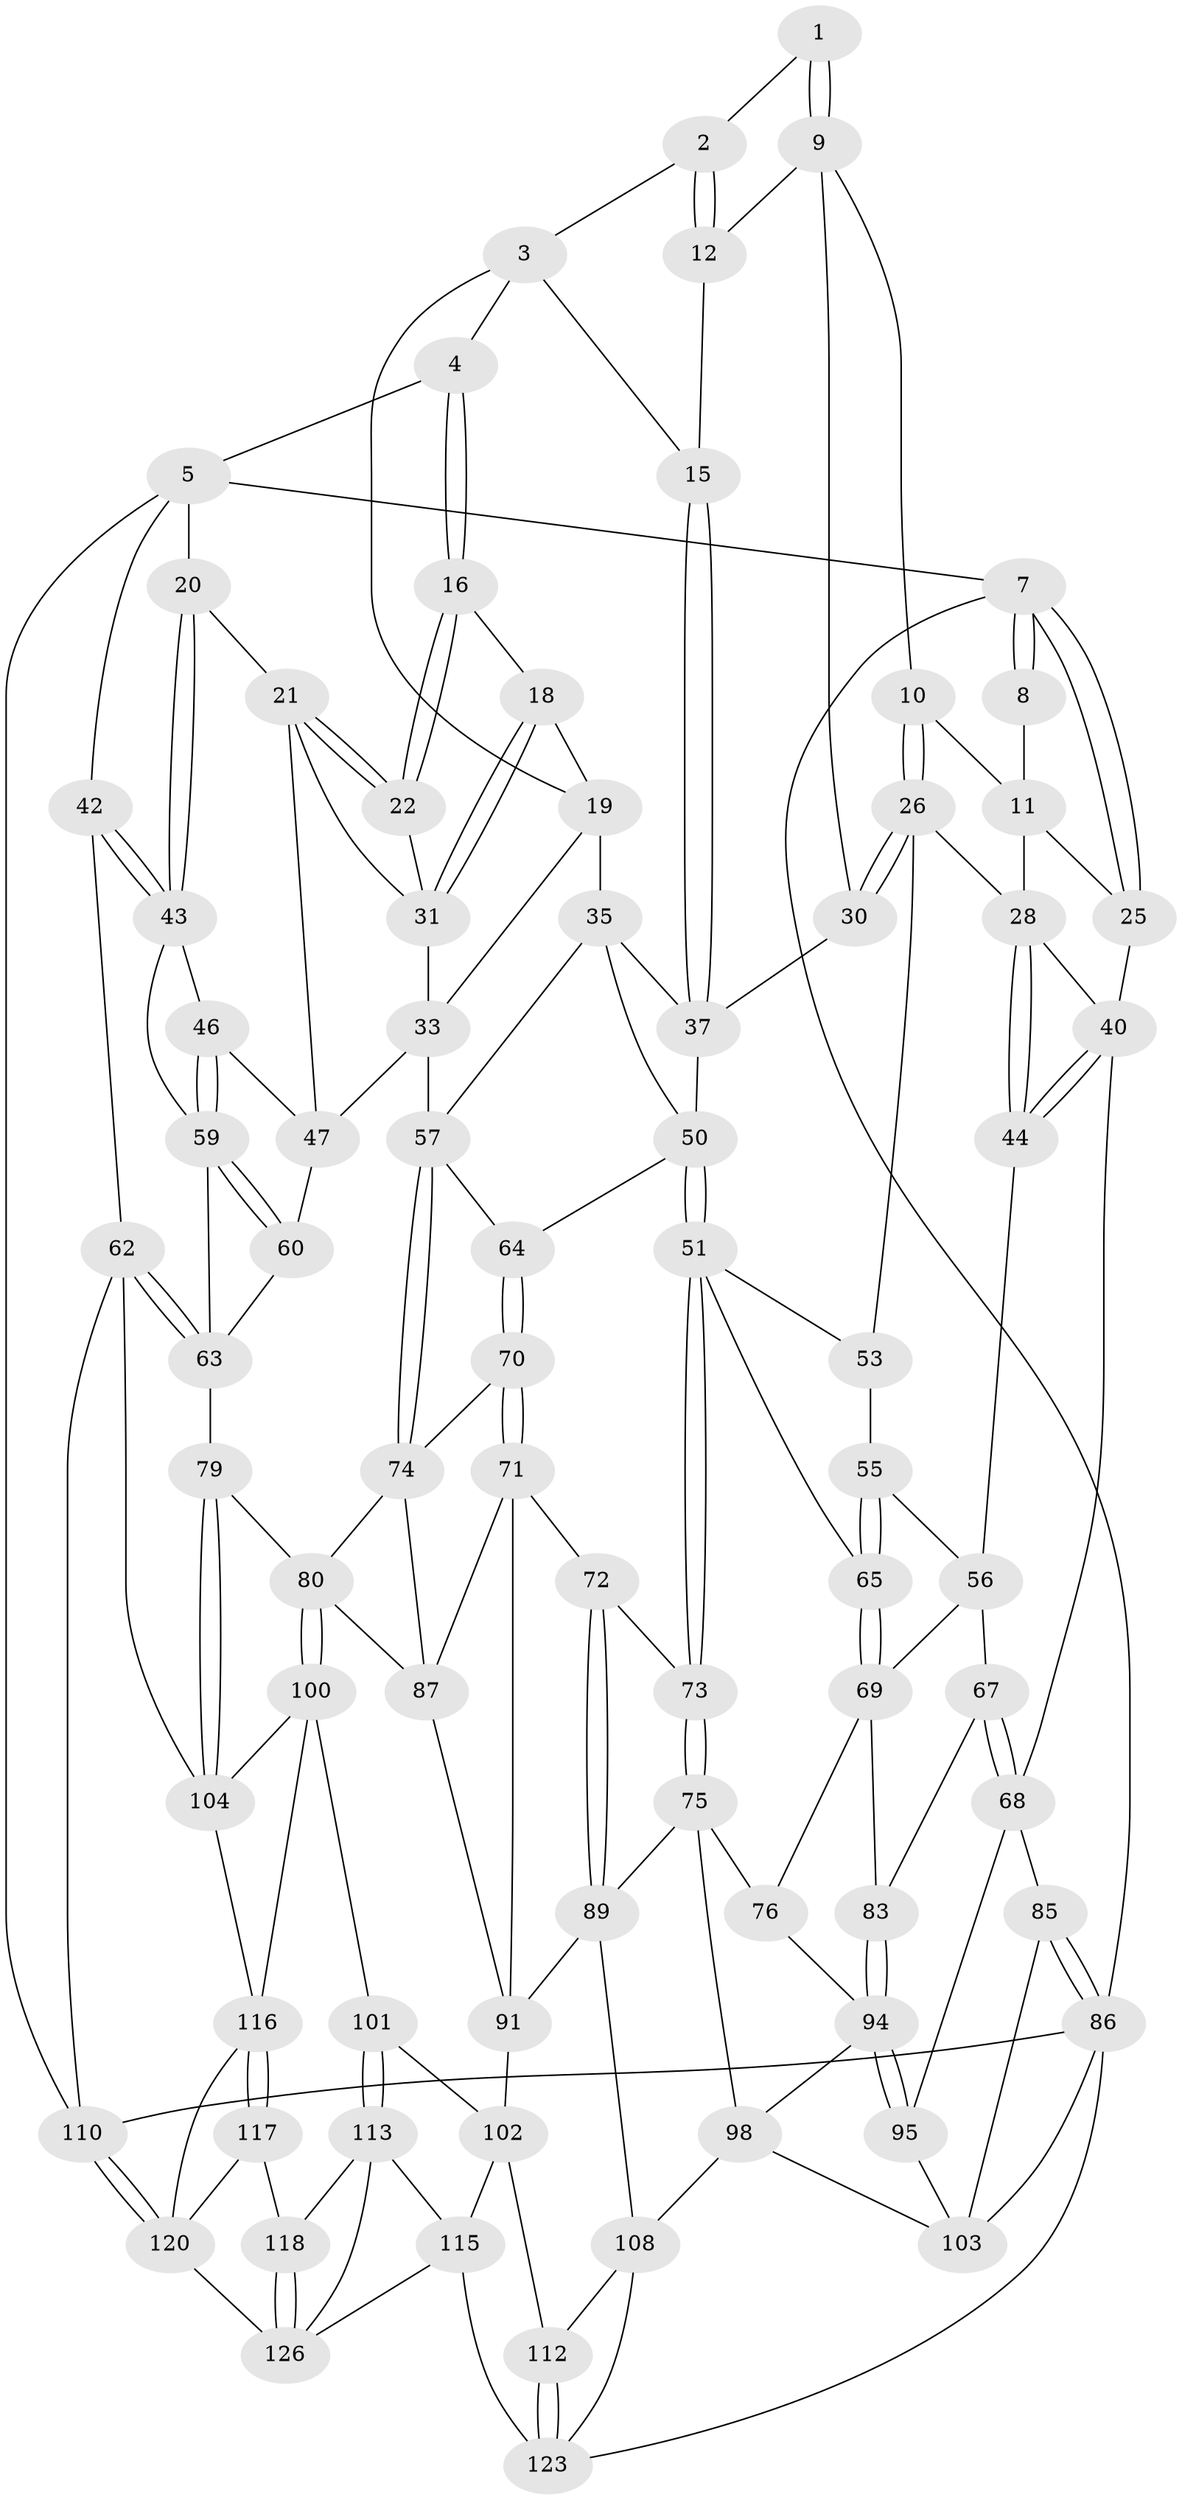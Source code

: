// original degree distribution, {3: 0.015625, 4: 0.2109375, 6: 0.1953125, 5: 0.578125}
// Generated by graph-tools (version 1.1) at 2025/11/02/27/25 16:11:52]
// undirected, 81 vertices, 183 edges
graph export_dot {
graph [start="1"]
  node [color=gray90,style=filled];
  1 [pos="+0.22812771409981902+0"];
  2 [pos="+0.4144731280560932+0"];
  3 [pos="+0.5269246839709643+0",super="+14"];
  4 [pos="+0.804948851205511+0"];
  5 [pos="+0.8729065489507724+0",super="+6"];
  7 [pos="+0+0"];
  8 [pos="+0.0839904721253363+0"];
  9 [pos="+0.22572923242573809+0",super="+13"];
  10 [pos="+0.16173155120900828+0.06695960477558674"];
  11 [pos="+0.09859790335678739+0.045447829361033164",super="+24"];
  12 [pos="+0.3832128108693659+0.033556439388146855"];
  15 [pos="+0.5094188518949408+0.11336240653085568"];
  16 [pos="+0.7054047099500177+0.008040486917413275",super="+17"];
  18 [pos="+0.6108058665327744+0.08366270991570868"];
  19 [pos="+0.5900444145895467+0.0887462204196285",super="+34"];
  20 [pos="+0.8728742442367794+0.13270908004252177"];
  21 [pos="+0.8134442501940412+0.1678861444781664",super="+39"];
  22 [pos="+0.800149127554223+0.1610804420579287",super="+23"];
  25 [pos="+0+0.1878713124784659"];
  26 [pos="+0.24369118852456442+0.16621915064760942",super="+27"];
  28 [pos="+0.16794632459991973+0.17735003893637732",super="+29"];
  30 [pos="+0.3040255109892099+0.1217883728357842"];
  31 [pos="+0.683587184252358+0.16129091613180138",super="+32"];
  33 [pos="+0.6393490006587474+0.2262620635379783",super="+49"];
  35 [pos="+0.5864065973292598+0.24405713544418922",super="+36"];
  37 [pos="+0.4961881414577522+0.18098082544577648",super="+38"];
  40 [pos="+0+0.23139209494331334",super="+41"];
  42 [pos="+1+0.1759635530178442"];
  43 [pos="+0.9827330401765794+0.18788962054604383",super="+45"];
  44 [pos="+0.07619013697423098+0.29593288900813625"];
  46 [pos="+0.9099134717833307+0.2760537653953718"];
  47 [pos="+0.80370189487726+0.20574043735898512",super="+48"];
  50 [pos="+0.40087372700802776+0.29929754783947476",super="+54"];
  51 [pos="+0.30950004178490087+0.3307346196723009",super="+52"];
  53 [pos="+0.24546498416490692+0.1906446010902881"];
  55 [pos="+0.10989575328332471+0.3041414647384157"];
  56 [pos="+0.08335488788090795+0.3019789677445101",super="+66"];
  57 [pos="+0.6306167931840927+0.4079262205867353",super="+58"];
  59 [pos="+0.8387921665302926+0.3336652535756253",super="+61"];
  60 [pos="+0.7789959201872065+0.34452566114647515"];
  62 [pos="+1+0.5035948565050564",super="+106"];
  63 [pos="+1+0.4956260446497989",super="+78"];
  64 [pos="+0.48238800063829235+0.35969189150289127"];
  65 [pos="+0.21585893297767683+0.3568220163361592"];
  67 [pos="+0.014464707921768159+0.48730242148328123"];
  68 [pos="+0+0.5019230040842605",super="+84"];
  69 [pos="+0.17508520979601153+0.43525526197100417",super="+77"];
  70 [pos="+0.4583193773147841+0.44740055788764777"];
  71 [pos="+0.4416530580769005+0.4745461065016754",super="+88"];
  72 [pos="+0.39639964077138573+0.4805644357944114"];
  73 [pos="+0.34929360492236483+0.4637869398391807"];
  74 [pos="+0.6270422522022316+0.42930338186690986",super="+82"];
  75 [pos="+0.25347028870630445+0.5318710691635481",super="+90"];
  76 [pos="+0.23437748856424492+0.5316841318602833"];
  79 [pos="+0.8394748275711532+0.5479351311373596"];
  80 [pos="+0.7896213848064608+0.5631208258961734",super="+81"];
  83 [pos="+0.08742889472890017+0.5471181212261021"];
  85 [pos="+0+0.9648172337238635"];
  86 [pos="+0+1",super="+125"];
  87 [pos="+0.5970158131267568+0.503080061448274",super="+93"];
  89 [pos="+0.38701964368148445+0.6566276770437992",super="+92"];
  91 [pos="+0.5082770729785707+0.660360673662513",super="+97"];
  94 [pos="+0.10955205703534818+0.6338778186616421",super="+96"];
  95 [pos="+0.09203576976190188+0.6749564461340545"];
  98 [pos="+0.25904827962207194+0.7627146776227631",super="+99"];
  100 [pos="+0.7411714202059466+0.7141409834791312",super="+105"];
  101 [pos="+0.6395384217609654+0.7390956467928708"];
  102 [pos="+0.6222393431586394+0.7252642866758411",super="+111"];
  103 [pos="+0.16747390967895778+0.7709069307591191",super="+122"];
  104 [pos="+0.8670660449634318+0.6742811851859456",super="+107"];
  108 [pos="+0.45884669073163176+0.7814818311182994",super="+109"];
  110 [pos="+1+1"];
  112 [pos="+0.47812736854447185+0.8247105600473363"];
  113 [pos="+0.6409253703931335+0.7433749080615607",super="+114"];
  115 [pos="+0.535323921330689+0.9904415402131989",super="+128"];
  116 [pos="+0.8114484749098053+0.7962912600986072",super="+119"];
  117 [pos="+0.8012164535342834+0.8159196064883668"];
  118 [pos="+0.7559608911479724+0.8361192879816428"];
  120 [pos="+1+1",super="+121"];
  123 [pos="+0.31164819980052677+0.8780781021052227",super="+124"];
  126 [pos="+0.7348990973314758+0.8669444717262578",super="+127"];
  1 -- 2;
  1 -- 9;
  1 -- 9;
  2 -- 3;
  2 -- 12;
  2 -- 12;
  3 -- 4;
  3 -- 19;
  3 -- 15;
  4 -- 5;
  4 -- 16;
  4 -- 16;
  5 -- 20;
  5 -- 42;
  5 -- 110;
  5 -- 7;
  7 -- 8;
  7 -- 8;
  7 -- 25;
  7 -- 25;
  7 -- 86;
  8 -- 11;
  9 -- 10;
  9 -- 12;
  9 -- 30;
  10 -- 11;
  10 -- 26;
  10 -- 26;
  11 -- 25;
  11 -- 28;
  12 -- 15;
  15 -- 37;
  15 -- 37;
  16 -- 22 [weight=2];
  16 -- 22;
  16 -- 18;
  18 -- 19;
  18 -- 31;
  18 -- 31;
  19 -- 33;
  19 -- 35;
  20 -- 21;
  20 -- 43;
  20 -- 43;
  21 -- 22;
  21 -- 22;
  21 -- 47;
  21 -- 31;
  22 -- 31;
  25 -- 40;
  26 -- 30;
  26 -- 30;
  26 -- 28;
  26 -- 53;
  28 -- 44;
  28 -- 44;
  28 -- 40;
  30 -- 37;
  31 -- 33;
  33 -- 57;
  33 -- 47;
  35 -- 57;
  35 -- 50;
  35 -- 37;
  37 -- 50;
  40 -- 44;
  40 -- 44;
  40 -- 68;
  42 -- 43;
  42 -- 43;
  42 -- 62;
  43 -- 46;
  43 -- 59;
  44 -- 56;
  46 -- 47;
  46 -- 59;
  46 -- 59;
  47 -- 60;
  50 -- 51;
  50 -- 51;
  50 -- 64;
  51 -- 73;
  51 -- 73;
  51 -- 65;
  51 -- 53;
  53 -- 55;
  55 -- 56;
  55 -- 65;
  55 -- 65;
  56 -- 67;
  56 -- 69;
  57 -- 74;
  57 -- 74;
  57 -- 64;
  59 -- 60;
  59 -- 60;
  59 -- 63;
  60 -- 63;
  62 -- 63;
  62 -- 63;
  62 -- 110;
  62 -- 104;
  63 -- 79;
  64 -- 70;
  64 -- 70;
  65 -- 69;
  65 -- 69;
  67 -- 68;
  67 -- 68;
  67 -- 83;
  68 -- 85;
  68 -- 95;
  69 -- 83;
  69 -- 76;
  70 -- 71;
  70 -- 71;
  70 -- 74;
  71 -- 72;
  71 -- 91;
  71 -- 87;
  72 -- 73;
  72 -- 89;
  72 -- 89;
  73 -- 75;
  73 -- 75;
  74 -- 80;
  74 -- 87;
  75 -- 76;
  75 -- 89;
  75 -- 98;
  76 -- 94;
  79 -- 80;
  79 -- 104;
  79 -- 104;
  80 -- 100;
  80 -- 100;
  80 -- 87;
  83 -- 94;
  83 -- 94;
  85 -- 86;
  85 -- 86;
  85 -- 103;
  86 -- 110;
  86 -- 103;
  86 -- 123;
  87 -- 91;
  89 -- 91;
  89 -- 108;
  91 -- 102;
  94 -- 95;
  94 -- 95;
  94 -- 98;
  95 -- 103;
  98 -- 108;
  98 -- 103;
  100 -- 101;
  100 -- 104;
  100 -- 116;
  101 -- 102;
  101 -- 113;
  101 -- 113;
  102 -- 112;
  102 -- 115;
  104 -- 116;
  108 -- 112;
  108 -- 123;
  110 -- 120;
  110 -- 120;
  112 -- 123;
  112 -- 123;
  113 -- 118;
  113 -- 115;
  113 -- 126;
  115 -- 126;
  115 -- 123;
  116 -- 117;
  116 -- 117;
  116 -- 120;
  117 -- 118;
  117 -- 120;
  118 -- 126;
  118 -- 126;
  120 -- 126;
}
